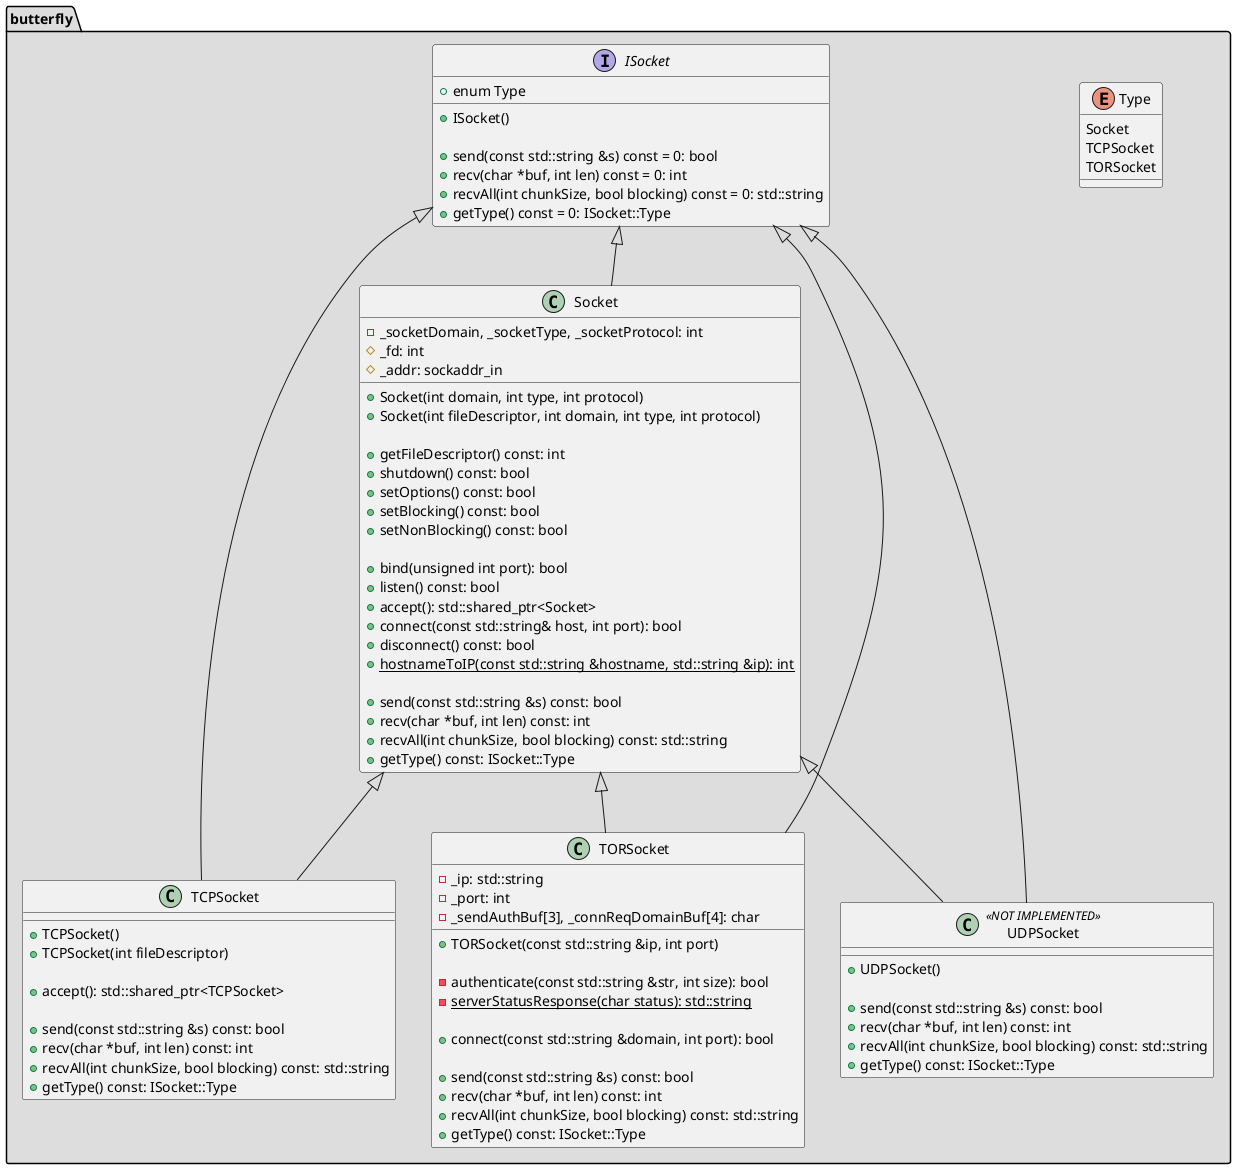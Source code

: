 @startuml

package butterfly #DDDDDD
{

enum Type
{
  Socket
  TCPSocket
  TORSocket
}

Interface ISocket
{

    + enum Type

    + ISocket()

    + send(const std::string &s) const = 0: bool
    + recv(char *buf, int len) const = 0: int
    + recvAll(int chunkSize, bool blocking) const = 0: std::string
    + getType() const = 0: ISocket::Type
}

class Socket
{
    - _socketDomain, _socketType, _socketProtocol: int
    # _fd: int
    # _addr: sockaddr_in

    + Socket(int domain, int type, int protocol)
    + Socket(int fileDescriptor, int domain, int type, int protocol)

    + getFileDescriptor() const: int
    + shutdown() const: bool
    + setOptions() const: bool
    + setBlocking() const: bool
    + setNonBlocking() const: bool

    + bind(unsigned int port): bool
    + listen() const: bool
    + accept(): std::shared_ptr<Socket>
    + connect(const std::string& host, int port): bool
    + disconnect() const: bool
    + {static} hostnameToIP(const std::string &hostname, std::string &ip): int

    + send(const std::string &s) const: bool
    + recv(char *buf, int len) const: int
    + recvAll(int chunkSize, bool blocking) const: std::string
    + getType() const: ISocket::Type
}

class TCPSocket
{

    + TCPSocket()
    + TCPSocket(int fileDescriptor)

    + accept(): std::shared_ptr<TCPSocket>

    + send(const std::string &s) const: bool
    + recv(char *buf, int len) const: int
    + recvAll(int chunkSize, bool blocking) const: std::string
    + getType() const: ISocket::Type
}

class TORSocket
{
    - _ip: std::string
    - _port: int
    - _sendAuthBuf[3], _connReqDomainBuf[4]: char

    + TORSocket(const std::string &ip, int port)

    - authenticate(const std::string &str, int size): bool
    - {static} serverStatusResponse(char status): std::string

    + connect(const std::string &domain, int port): bool

    + send(const std::string &s) const: bool
    + recv(char *buf, int len) const: int
    + recvAll(int chunkSize, bool blocking) const: std::string
    + getType() const: ISocket::Type
}

class UDPSocket <<NOT IMPLEMENTED>>
{
    + UDPSocket()

    + send(const std::string &s) const: bool
    + recv(char *buf, int len) const: int
    + recvAll(int chunkSize, bool blocking) const: std::string
    + getType() const: ISocket::Type
}


ISocket           <|-- Socket
ISocket           <|-- TCPSocket
ISocket           <|-- TORSocket
ISocket           <|-- UDPSocket

Socket            <|-- TCPSocket
Socket            <|-- UDPSocket
Socket            <|-- TORSocket

}
@enduml
